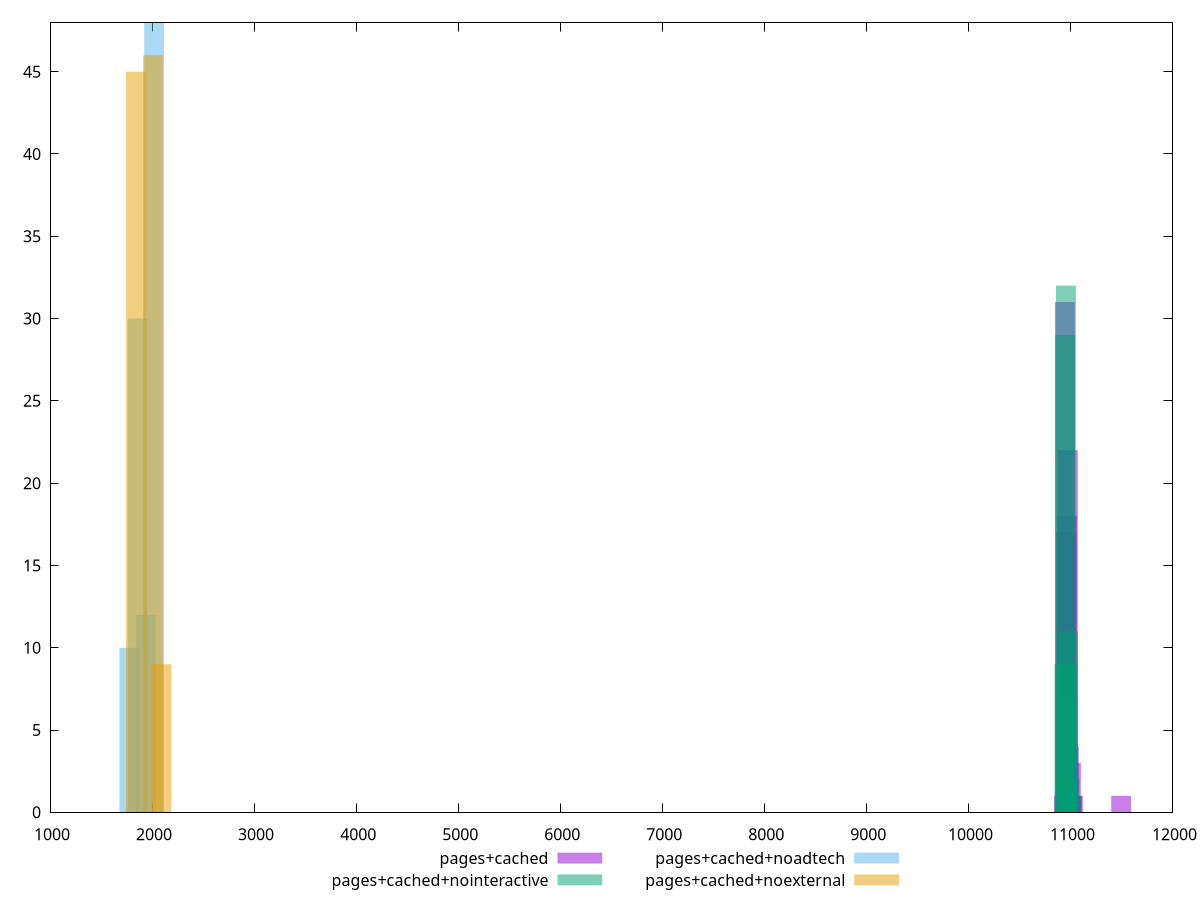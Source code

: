 $_pagesCached <<EOF
11496.621472147252 1
10965.099589017156 18
11014.314578195868 1
11004.471580360127 3
10945.413593345671 31
10974.9425868529 22
10955.256591181414 17
11024.157576031612 1
10994.628582524385 1
10984.785584688641 4
10935.57059550993 1
EOF
$_pagesCachedNointeractive <<EOF
10977.711455100483 11
10948.02190417391 29
10992.55623056377 2
10970.28906736884 9
10955.444291905553 32
10962.866679637196 7
11007.401006027056 1
10940.599516442266 9
EOF
$_pagesCachedNoadtech <<EOF
2020.0271525616201 48
1858.4249803566906 30
1777.623894254226 10
1939.2260664591554 12
EOF
$_pagesCachedNoexternal <<EOF
1841.715908022957 45
2009.1446269341347 46
2092.8589863897237 9
EOF
set key outside below
set terminal pngcairo
set output "report_00006_2020-11-02T20-21-41.718Z/interactive/interactive_pages+cached_pages+cached+nointeractive_pages+cached+noadtech_pages+cached+noexternal+hist.png"
set boxwidth 194.37995155786052
set style fill transparent solid 0.5 noborder
set yrange [0:48]
plot $_pagesCached title "pages+cached" with boxes ,$_pagesCachedNointeractive title "pages+cached+nointeractive" with boxes ,$_pagesCachedNoadtech title "pages+cached+noadtech" with boxes ,$_pagesCachedNoexternal title "pages+cached+noexternal" with boxes ,